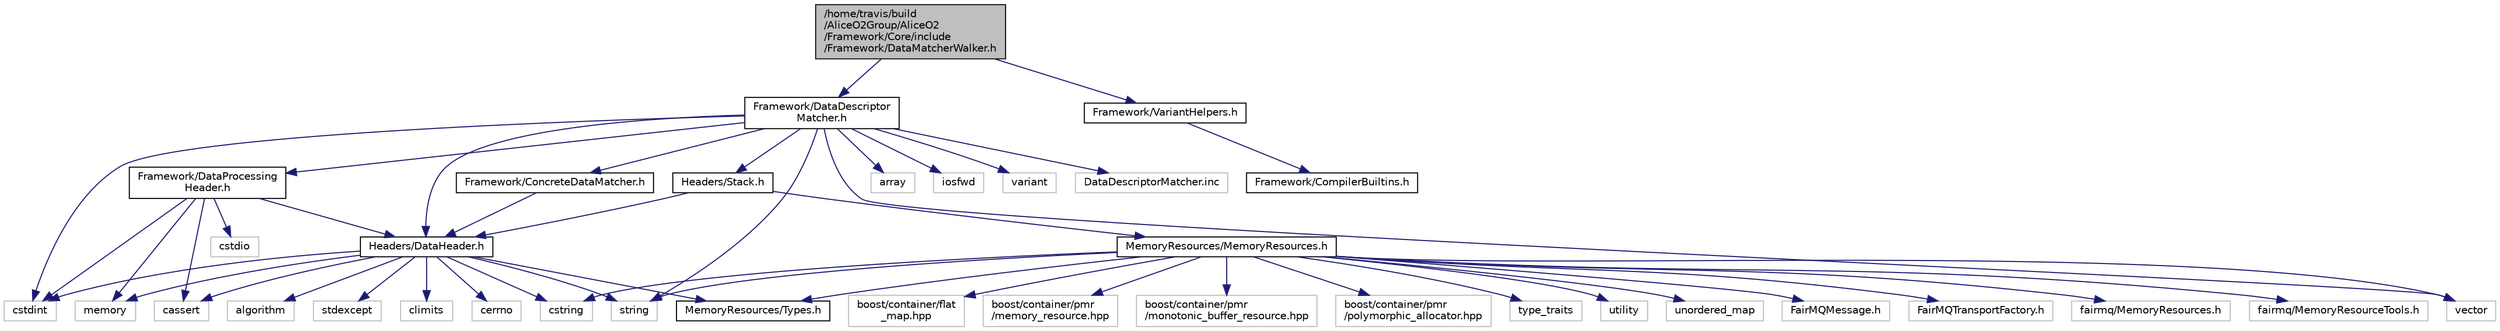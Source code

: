 digraph "/home/travis/build/AliceO2Group/AliceO2/Framework/Core/include/Framework/DataMatcherWalker.h"
{
 // INTERACTIVE_SVG=YES
  bgcolor="transparent";
  edge [fontname="Helvetica",fontsize="10",labelfontname="Helvetica",labelfontsize="10"];
  node [fontname="Helvetica",fontsize="10",shape=record];
  Node0 [label="/home/travis/build\l/AliceO2Group/AliceO2\l/Framework/Core/include\l/Framework/DataMatcherWalker.h",height=0.2,width=0.4,color="black", fillcolor="grey75", style="filled", fontcolor="black"];
  Node0 -> Node1 [color="midnightblue",fontsize="10",style="solid",fontname="Helvetica"];
  Node1 [label="Framework/DataDescriptor\lMatcher.h",height=0.2,width=0.4,color="black",URL="$d3/da3/DataDescriptorMatcher_8h.html"];
  Node1 -> Node2 [color="midnightblue",fontsize="10",style="solid",fontname="Helvetica"];
  Node2 [label="Framework/ConcreteDataMatcher.h",height=0.2,width=0.4,color="black",URL="$d0/d1b/ConcreteDataMatcher_8h.html"];
  Node2 -> Node3 [color="midnightblue",fontsize="10",style="solid",fontname="Helvetica"];
  Node3 [label="Headers/DataHeader.h",height=0.2,width=0.4,color="black",URL="$dc/dcd/DataHeader_8h.html"];
  Node3 -> Node4 [color="midnightblue",fontsize="10",style="solid",fontname="Helvetica"];
  Node4 [label="cstdint",height=0.2,width=0.4,color="grey75"];
  Node3 -> Node5 [color="midnightblue",fontsize="10",style="solid",fontname="Helvetica"];
  Node5 [label="memory",height=0.2,width=0.4,color="grey75"];
  Node3 -> Node6 [color="midnightblue",fontsize="10",style="solid",fontname="Helvetica"];
  Node6 [label="cassert",height=0.2,width=0.4,color="grey75"];
  Node3 -> Node7 [color="midnightblue",fontsize="10",style="solid",fontname="Helvetica"];
  Node7 [label="cstring",height=0.2,width=0.4,color="grey75"];
  Node3 -> Node8 [color="midnightblue",fontsize="10",style="solid",fontname="Helvetica"];
  Node8 [label="algorithm",height=0.2,width=0.4,color="grey75"];
  Node3 -> Node9 [color="midnightblue",fontsize="10",style="solid",fontname="Helvetica"];
  Node9 [label="stdexcept",height=0.2,width=0.4,color="grey75"];
  Node3 -> Node10 [color="midnightblue",fontsize="10",style="solid",fontname="Helvetica"];
  Node10 [label="string",height=0.2,width=0.4,color="grey75"];
  Node3 -> Node11 [color="midnightblue",fontsize="10",style="solid",fontname="Helvetica"];
  Node11 [label="climits",height=0.2,width=0.4,color="grey75"];
  Node3 -> Node12 [color="midnightblue",fontsize="10",style="solid",fontname="Helvetica"];
  Node12 [label="MemoryResources/Types.h",height=0.2,width=0.4,color="black",URL="$d7/df8/Types_8h.html"];
  Node3 -> Node13 [color="midnightblue",fontsize="10",style="solid",fontname="Helvetica"];
  Node13 [label="cerrno",height=0.2,width=0.4,color="grey75"];
  Node1 -> Node14 [color="midnightblue",fontsize="10",style="solid",fontname="Helvetica"];
  Node14 [label="Framework/DataProcessing\lHeader.h",height=0.2,width=0.4,color="black",URL="$d6/dc9/DataProcessingHeader_8h.html"];
  Node14 -> Node3 [color="midnightblue",fontsize="10",style="solid",fontname="Helvetica"];
  Node14 -> Node4 [color="midnightblue",fontsize="10",style="solid",fontname="Helvetica"];
  Node14 -> Node15 [color="midnightblue",fontsize="10",style="solid",fontname="Helvetica"];
  Node15 [label="cstdio",height=0.2,width=0.4,color="grey75"];
  Node14 -> Node5 [color="midnightblue",fontsize="10",style="solid",fontname="Helvetica"];
  Node14 -> Node6 [color="midnightblue",fontsize="10",style="solid",fontname="Helvetica"];
  Node1 -> Node3 [color="midnightblue",fontsize="10",style="solid",fontname="Helvetica"];
  Node1 -> Node16 [color="midnightblue",fontsize="10",style="solid",fontname="Helvetica"];
  Node16 [label="Headers/Stack.h",height=0.2,width=0.4,color="black",URL="$d4/d00/Headers_2include_2Headers_2Stack_8h.html"];
  Node16 -> Node17 [color="midnightblue",fontsize="10",style="solid",fontname="Helvetica"];
  Node17 [label="MemoryResources/MemoryResources.h",height=0.2,width=0.4,color="black",URL="$dc/d03/MemoryResources_8h.html"];
  Node17 -> Node18 [color="midnightblue",fontsize="10",style="solid",fontname="Helvetica"];
  Node18 [label="boost/container/flat\l_map.hpp",height=0.2,width=0.4,color="grey75"];
  Node17 -> Node19 [color="midnightblue",fontsize="10",style="solid",fontname="Helvetica"];
  Node19 [label="boost/container/pmr\l/memory_resource.hpp",height=0.2,width=0.4,color="grey75"];
  Node17 -> Node20 [color="midnightblue",fontsize="10",style="solid",fontname="Helvetica"];
  Node20 [label="boost/container/pmr\l/monotonic_buffer_resource.hpp",height=0.2,width=0.4,color="grey75"];
  Node17 -> Node21 [color="midnightblue",fontsize="10",style="solid",fontname="Helvetica"];
  Node21 [label="boost/container/pmr\l/polymorphic_allocator.hpp",height=0.2,width=0.4,color="grey75"];
  Node17 -> Node7 [color="midnightblue",fontsize="10",style="solid",fontname="Helvetica"];
  Node17 -> Node10 [color="midnightblue",fontsize="10",style="solid",fontname="Helvetica"];
  Node17 -> Node22 [color="midnightblue",fontsize="10",style="solid",fontname="Helvetica"];
  Node22 [label="type_traits",height=0.2,width=0.4,color="grey75"];
  Node17 -> Node23 [color="midnightblue",fontsize="10",style="solid",fontname="Helvetica"];
  Node23 [label="utility",height=0.2,width=0.4,color="grey75"];
  Node17 -> Node24 [color="midnightblue",fontsize="10",style="solid",fontname="Helvetica"];
  Node24 [label="vector",height=0.2,width=0.4,color="grey75"];
  Node17 -> Node25 [color="midnightblue",fontsize="10",style="solid",fontname="Helvetica"];
  Node25 [label="unordered_map",height=0.2,width=0.4,color="grey75"];
  Node17 -> Node26 [color="midnightblue",fontsize="10",style="solid",fontname="Helvetica"];
  Node26 [label="FairMQMessage.h",height=0.2,width=0.4,color="grey75"];
  Node17 -> Node27 [color="midnightblue",fontsize="10",style="solid",fontname="Helvetica"];
  Node27 [label="FairMQTransportFactory.h",height=0.2,width=0.4,color="grey75"];
  Node17 -> Node28 [color="midnightblue",fontsize="10",style="solid",fontname="Helvetica"];
  Node28 [label="fairmq/MemoryResources.h",height=0.2,width=0.4,color="grey75"];
  Node17 -> Node29 [color="midnightblue",fontsize="10",style="solid",fontname="Helvetica"];
  Node29 [label="fairmq/MemoryResourceTools.h",height=0.2,width=0.4,color="grey75"];
  Node17 -> Node12 [color="midnightblue",fontsize="10",style="solid",fontname="Helvetica"];
  Node16 -> Node3 [color="midnightblue",fontsize="10",style="solid",fontname="Helvetica"];
  Node1 -> Node30 [color="midnightblue",fontsize="10",style="solid",fontname="Helvetica"];
  Node30 [label="array",height=0.2,width=0.4,color="grey75"];
  Node1 -> Node4 [color="midnightblue",fontsize="10",style="solid",fontname="Helvetica"];
  Node1 -> Node31 [color="midnightblue",fontsize="10",style="solid",fontname="Helvetica"];
  Node31 [label="iosfwd",height=0.2,width=0.4,color="grey75"];
  Node1 -> Node10 [color="midnightblue",fontsize="10",style="solid",fontname="Helvetica"];
  Node1 -> Node32 [color="midnightblue",fontsize="10",style="solid",fontname="Helvetica"];
  Node32 [label="variant",height=0.2,width=0.4,color="grey75"];
  Node1 -> Node24 [color="midnightblue",fontsize="10",style="solid",fontname="Helvetica"];
  Node1 -> Node33 [color="midnightblue",fontsize="10",style="solid",fontname="Helvetica"];
  Node33 [label="DataDescriptorMatcher.inc",height=0.2,width=0.4,color="grey75"];
  Node0 -> Node34 [color="midnightblue",fontsize="10",style="solid",fontname="Helvetica"];
  Node34 [label="Framework/VariantHelpers.h",height=0.2,width=0.4,color="black",URL="$d7/dbe/VariantHelpers_8h.html"];
  Node34 -> Node35 [color="midnightblue",fontsize="10",style="solid",fontname="Helvetica"];
  Node35 [label="Framework/CompilerBuiltins.h",height=0.2,width=0.4,color="black",URL="$d9/de8/CompilerBuiltins_8h.html"];
}

